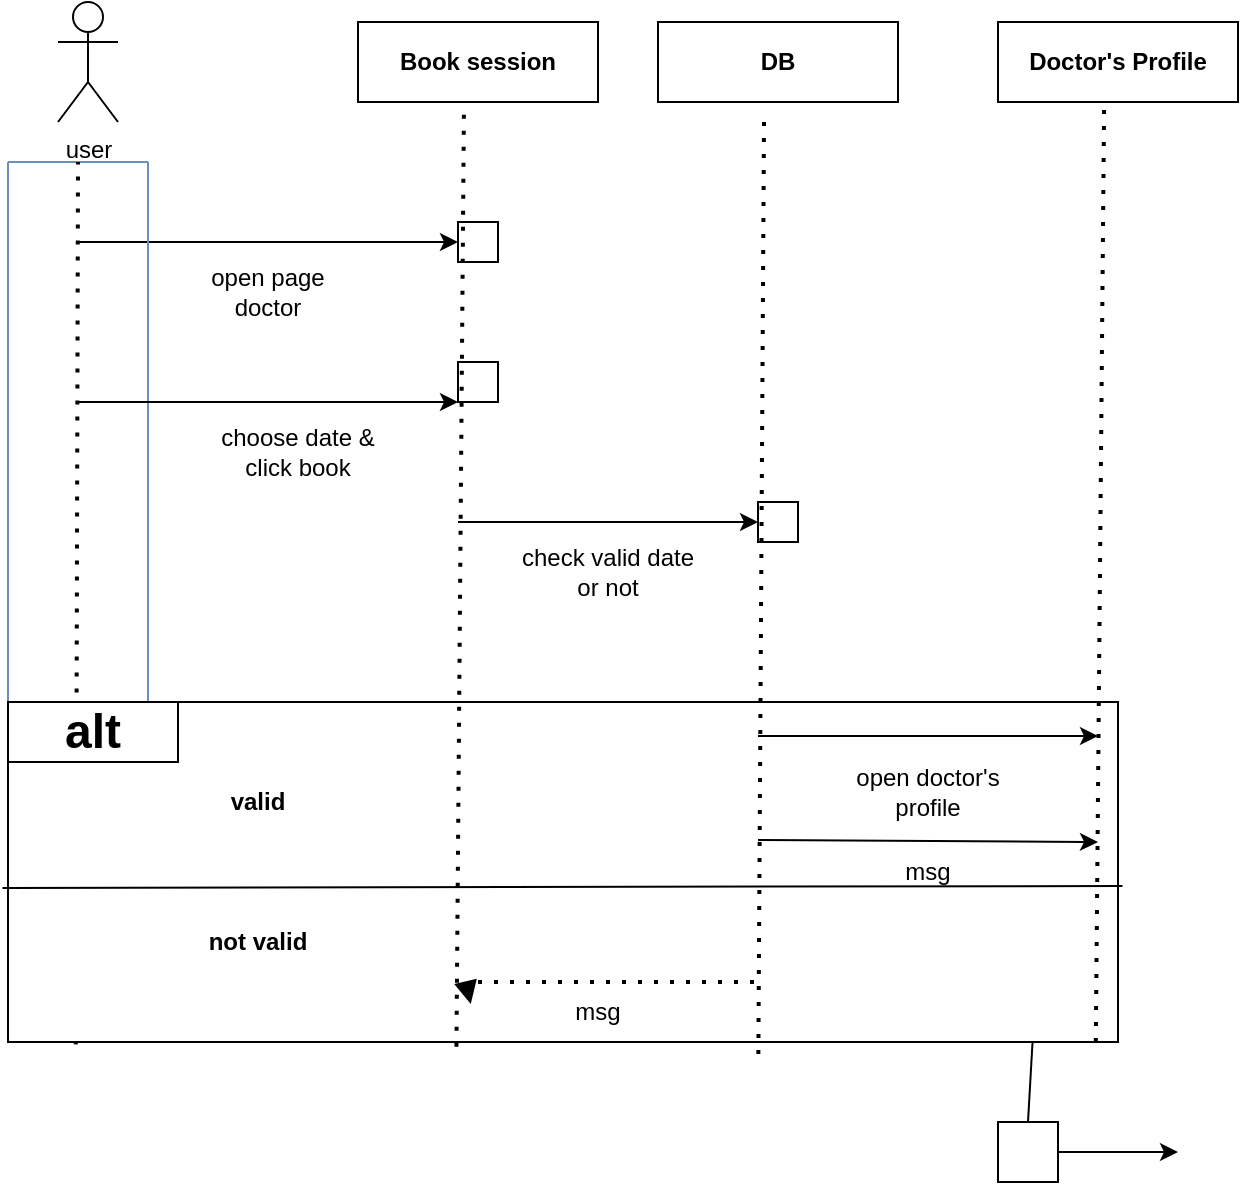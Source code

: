 <mxfile version="22.0.8" type="github">
  <diagram name="Page-1" id="dAogdC-JHbOioMyGgXGz">
    <mxGraphModel dx="832" dy="477" grid="1" gridSize="10" guides="1" tooltips="1" connect="1" arrows="1" fold="1" page="1" pageScale="1" pageWidth="850" pageHeight="1100" math="0" shadow="0">
      <root>
        <mxCell id="0" />
        <mxCell id="1" parent="0" />
        <mxCell id="p5gfCYej2XdAUxg4_vsJ-1" value="user&lt;br&gt;" style="shape=umlActor;verticalLabelPosition=bottom;verticalAlign=top;html=1;outlineConnect=0;" parent="1" vertex="1">
          <mxGeometry x="50" y="50" width="30" height="60" as="geometry" />
        </mxCell>
        <mxCell id="p5gfCYej2XdAUxg4_vsJ-2" value="&lt;b&gt;Book session&lt;/b&gt;" style="rounded=0;whiteSpace=wrap;html=1;" parent="1" vertex="1">
          <mxGeometry x="200" y="60" width="120" height="40" as="geometry" />
        </mxCell>
        <mxCell id="p5gfCYej2XdAUxg4_vsJ-4" value="&lt;b&gt;DB&lt;/b&gt;" style="rounded=0;whiteSpace=wrap;html=1;" parent="1" vertex="1">
          <mxGeometry x="350" y="60" width="120" height="40" as="geometry" />
        </mxCell>
        <mxCell id="p5gfCYej2XdAUxg4_vsJ-6" value="&lt;b&gt;Doctor&#39;s Profile&lt;/b&gt;" style="rounded=0;whiteSpace=wrap;html=1;" parent="1" vertex="1">
          <mxGeometry x="520" y="60" width="120" height="40" as="geometry" />
        </mxCell>
        <mxCell id="p5gfCYej2XdAUxg4_vsJ-10" value="" style="endArrow=classic;html=1;rounded=0;" parent="1" edge="1">
          <mxGeometry width="50" height="50" relative="1" as="geometry">
            <mxPoint x="60" y="170" as="sourcePoint" />
            <mxPoint x="250" y="170" as="targetPoint" />
          </mxGeometry>
        </mxCell>
        <mxCell id="p5gfCYej2XdAUxg4_vsJ-11" value="open page doctor" style="text;html=1;strokeColor=none;fillColor=none;align=center;verticalAlign=middle;whiteSpace=wrap;rounded=0;" parent="1" vertex="1">
          <mxGeometry x="120" y="180" width="70" height="30" as="geometry" />
        </mxCell>
        <mxCell id="p5gfCYej2XdAUxg4_vsJ-12" value="" style="rounded=0;whiteSpace=wrap;html=1;" parent="1" vertex="1">
          <mxGeometry x="250" y="160" width="20" height="20" as="geometry" />
        </mxCell>
        <mxCell id="p5gfCYej2XdAUxg4_vsJ-13" value="" style="endArrow=classic;html=1;rounded=0;" parent="1" edge="1">
          <mxGeometry width="50" height="50" relative="1" as="geometry">
            <mxPoint x="370" y="480" as="sourcePoint" />
            <mxPoint x="560" y="480" as="targetPoint" />
          </mxGeometry>
        </mxCell>
        <mxCell id="p5gfCYej2XdAUxg4_vsJ-14" value="choose date&amp;nbsp; &amp;amp; click book" style="text;html=1;strokeColor=none;fillColor=none;align=center;verticalAlign=middle;whiteSpace=wrap;rounded=0;" parent="1" vertex="1">
          <mxGeometry x="425" y="440" width="110" height="30" as="geometry" />
        </mxCell>
        <mxCell id="p5gfCYej2XdAUxg4_vsJ-15" value="" style="rounded=0;whiteSpace=wrap;html=1;" parent="1" vertex="1">
          <mxGeometry x="250" y="230" width="20" height="20" as="geometry" />
        </mxCell>
        <mxCell id="p5gfCYej2XdAUxg4_vsJ-16" value="" style="endArrow=classic;html=1;rounded=0;" parent="1" edge="1">
          <mxGeometry width="50" height="50" relative="1" as="geometry">
            <mxPoint x="250" y="310" as="sourcePoint" />
            <mxPoint x="400" y="310" as="targetPoint" />
          </mxGeometry>
        </mxCell>
        <mxCell id="p5gfCYej2XdAUxg4_vsJ-18" value="check valid date or not" style="text;html=1;strokeColor=none;fillColor=none;align=center;verticalAlign=middle;whiteSpace=wrap;rounded=0;" parent="1" vertex="1">
          <mxGeometry x="280" y="320" width="90" height="30" as="geometry" />
        </mxCell>
        <mxCell id="p5gfCYej2XdAUxg4_vsJ-19" value="" style="rounded=0;whiteSpace=wrap;html=1;" parent="1" vertex="1">
          <mxGeometry x="400" y="300" width="20" height="20" as="geometry" />
        </mxCell>
        <mxCell id="p5gfCYej2XdAUxg4_vsJ-20" value="" style="swimlane;startSize=0;fillColor=#dae8fc;strokeColor=#6c8ebf;" parent="1" vertex="1">
          <mxGeometry x="25" y="130" width="70" height="270" as="geometry" />
        </mxCell>
        <mxCell id="p5gfCYej2XdAUxg4_vsJ-3" value="" style="endArrow=none;dashed=1;html=1;dashPattern=1 3;strokeWidth=2;rounded=0;entryX=0.5;entryY=0;entryDx=0;entryDy=0;exitX=0.061;exitY=1.007;exitDx=0;exitDy=0;exitPerimeter=0;" parent="1" source="p5gfCYej2XdAUxg4_vsJ-22" target="p5gfCYej2XdAUxg4_vsJ-20" edge="1">
          <mxGeometry width="50" height="50" relative="1" as="geometry">
            <mxPoint x="58.48" y="483" as="sourcePoint" />
            <mxPoint x="61.52" y="187" as="targetPoint" />
          </mxGeometry>
        </mxCell>
        <mxCell id="p5gfCYej2XdAUxg4_vsJ-22" value="" style="rounded=0;whiteSpace=wrap;html=1;" parent="1" vertex="1">
          <mxGeometry x="25" y="400" width="555" height="170" as="geometry" />
        </mxCell>
        <mxCell id="p5gfCYej2XdAUxg4_vsJ-23" value="&lt;h1&gt;alt&lt;/h1&gt;" style="rounded=0;whiteSpace=wrap;html=1;" parent="1" vertex="1">
          <mxGeometry x="25" y="400" width="85" height="30" as="geometry" />
        </mxCell>
        <mxCell id="p5gfCYej2XdAUxg4_vsJ-24" value="" style="endArrow=none;html=1;rounded=0;entryX=1.004;entryY=0.541;entryDx=0;entryDy=0;entryPerimeter=0;exitX=-0.005;exitY=0.547;exitDx=0;exitDy=0;exitPerimeter=0;" parent="1" source="p5gfCYej2XdAUxg4_vsJ-22" target="p5gfCYej2XdAUxg4_vsJ-22" edge="1">
          <mxGeometry width="50" height="50" relative="1" as="geometry">
            <mxPoint x="25" y="490" as="sourcePoint" />
            <mxPoint x="75" y="440" as="targetPoint" />
          </mxGeometry>
        </mxCell>
        <mxCell id="p5gfCYej2XdAUxg4_vsJ-25" value="valid" style="text;html=1;strokeColor=none;fillColor=none;align=center;verticalAlign=middle;whiteSpace=wrap;rounded=0;fontStyle=1" parent="1" vertex="1">
          <mxGeometry x="110" y="430" width="80" height="40" as="geometry" />
        </mxCell>
        <mxCell id="p5gfCYej2XdAUxg4_vsJ-9" value="" style="endArrow=none;dashed=1;html=1;dashPattern=1 3;strokeWidth=2;rounded=0;exitX=0.404;exitY=1.014;exitDx=0;exitDy=0;exitPerimeter=0;" parent="1" source="p5gfCYej2XdAUxg4_vsJ-22" edge="1">
          <mxGeometry width="50" height="50" relative="1" as="geometry">
            <mxPoint x="253" y="410" as="sourcePoint" />
            <mxPoint x="253" y="100" as="targetPoint" />
            <Array as="points" />
          </mxGeometry>
        </mxCell>
        <mxCell id="p5gfCYej2XdAUxg4_vsJ-5" value="" style="endArrow=none;dashed=1;html=1;dashPattern=1 3;strokeWidth=2;rounded=0;entryX=0.442;entryY=1.1;entryDx=0;entryDy=0;entryPerimeter=0;exitX=0.676;exitY=1.035;exitDx=0;exitDy=0;exitPerimeter=0;" parent="1" source="p5gfCYej2XdAUxg4_vsJ-22" target="p5gfCYej2XdAUxg4_vsJ-4" edge="1">
          <mxGeometry width="50" height="50" relative="1" as="geometry">
            <mxPoint x="400" y="400" as="sourcePoint" />
            <mxPoint x="420" y="110" as="targetPoint" />
          </mxGeometry>
        </mxCell>
        <mxCell id="p5gfCYej2XdAUxg4_vsJ-31" value="" style="endArrow=classic;html=1;rounded=0;" parent="1" edge="1">
          <mxGeometry width="50" height="50" relative="1" as="geometry">
            <mxPoint x="400" y="417" as="sourcePoint" />
            <mxPoint x="570" y="417" as="targetPoint" />
          </mxGeometry>
        </mxCell>
        <mxCell id="p5gfCYej2XdAUxg4_vsJ-32" value="open doctor&#39;s profile" style="text;html=1;strokeColor=none;fillColor=none;align=center;verticalAlign=middle;whiteSpace=wrap;rounded=0;" parent="1" vertex="1">
          <mxGeometry x="435" y="430" width="100" height="30" as="geometry" />
        </mxCell>
        <mxCell id="p5gfCYej2XdAUxg4_vsJ-33" value="" style="endArrow=classic;html=1;rounded=0;" parent="1" edge="1">
          <mxGeometry width="50" height="50" relative="1" as="geometry">
            <mxPoint x="400" y="469" as="sourcePoint" />
            <mxPoint x="570" y="470" as="targetPoint" />
          </mxGeometry>
        </mxCell>
        <mxCell id="p5gfCYej2XdAUxg4_vsJ-34" value="msg&lt;br&gt;" style="text;html=1;strokeColor=none;fillColor=none;align=center;verticalAlign=middle;whiteSpace=wrap;rounded=0;" parent="1" vertex="1">
          <mxGeometry x="435" y="470" width="100" height="30" as="geometry" />
        </mxCell>
        <mxCell id="p5gfCYej2XdAUxg4_vsJ-35" value="not valid" style="text;html=1;strokeColor=none;fillColor=none;align=center;verticalAlign=middle;whiteSpace=wrap;rounded=0;fontStyle=1" parent="1" vertex="1">
          <mxGeometry x="110" y="500" width="80" height="40" as="geometry" />
        </mxCell>
        <mxCell id="p5gfCYej2XdAUxg4_vsJ-37" value="" style="endArrow=none;dashed=1;html=1;dashPattern=1 3;strokeWidth=2;rounded=0;" parent="1" edge="1">
          <mxGeometry width="50" height="50" relative="1" as="geometry">
            <mxPoint x="260" y="540" as="sourcePoint" />
            <mxPoint x="400" y="540" as="targetPoint" />
          </mxGeometry>
        </mxCell>
        <mxCell id="p5gfCYej2XdAUxg4_vsJ-38" value="msg&lt;br&gt;" style="text;html=1;strokeColor=none;fillColor=none;align=center;verticalAlign=middle;whiteSpace=wrap;rounded=0;" parent="1" vertex="1">
          <mxGeometry x="270" y="540" width="100" height="30" as="geometry" />
        </mxCell>
        <mxCell id="p5gfCYej2XdAUxg4_vsJ-39" value="" style="rounded=0;whiteSpace=wrap;html=1;" parent="1" vertex="1">
          <mxGeometry x="520" y="610" width="30" height="30" as="geometry" />
        </mxCell>
        <mxCell id="p5gfCYej2XdAUxg4_vsJ-40" value="" style="endArrow=none;html=1;rounded=0;exitX=0.5;exitY=0;exitDx=0;exitDy=0;entryX=0.923;entryY=1;entryDx=0;entryDy=0;entryPerimeter=0;" parent="1" source="p5gfCYej2XdAUxg4_vsJ-39" target="p5gfCYej2XdAUxg4_vsJ-22" edge="1">
          <mxGeometry width="50" height="50" relative="1" as="geometry">
            <mxPoint x="480" y="620" as="sourcePoint" />
            <mxPoint x="530" y="570" as="targetPoint" />
          </mxGeometry>
        </mxCell>
        <mxCell id="p5gfCYej2XdAUxg4_vsJ-41" value="" style="endArrow=classic;html=1;rounded=0;exitX=1;exitY=0.5;exitDx=0;exitDy=0;" parent="1" source="p5gfCYej2XdAUxg4_vsJ-39" edge="1">
          <mxGeometry width="50" height="50" relative="1" as="geometry">
            <mxPoint x="580" y="640" as="sourcePoint" />
            <mxPoint x="610" y="625" as="targetPoint" />
          </mxGeometry>
        </mxCell>
        <mxCell id="p5gfCYej2XdAUxg4_vsJ-42" value="" style="endArrow=classic;html=1;rounded=0;" parent="1" edge="1">
          <mxGeometry width="50" height="50" relative="1" as="geometry">
            <mxPoint x="60" y="250" as="sourcePoint" />
            <mxPoint x="250" y="250" as="targetPoint" />
          </mxGeometry>
        </mxCell>
        <mxCell id="p5gfCYej2XdAUxg4_vsJ-43" value="choose date &amp;amp; click book" style="text;html=1;strokeColor=none;fillColor=none;align=center;verticalAlign=middle;whiteSpace=wrap;rounded=0;" parent="1" vertex="1">
          <mxGeometry x="130" y="260" width="80" height="30" as="geometry" />
        </mxCell>
        <mxCell id="p5gfCYej2XdAUxg4_vsJ-7" value="" style="endArrow=none;dashed=1;html=1;dashPattern=1 3;strokeWidth=2;rounded=0;entryX=0.442;entryY=1.1;entryDx=0;entryDy=0;entryPerimeter=0;exitX=0.98;exitY=1;exitDx=0;exitDy=0;exitPerimeter=0;" parent="1" source="p5gfCYej2XdAUxg4_vsJ-22" target="p5gfCYej2XdAUxg4_vsJ-6" edge="1">
          <mxGeometry width="50" height="50" relative="1" as="geometry">
            <mxPoint x="570" y="400" as="sourcePoint" />
            <mxPoint x="590" y="110" as="targetPoint" />
          </mxGeometry>
        </mxCell>
        <mxCell id="p5gfCYej2XdAUxg4_vsJ-44" value="" style="shape=triangle;fillColor=strokeColor;rotation=77;" parent="1" vertex="1">
          <mxGeometry x="250" y="540" width="10" height="10" as="geometry" />
        </mxCell>
      </root>
    </mxGraphModel>
  </diagram>
</mxfile>
